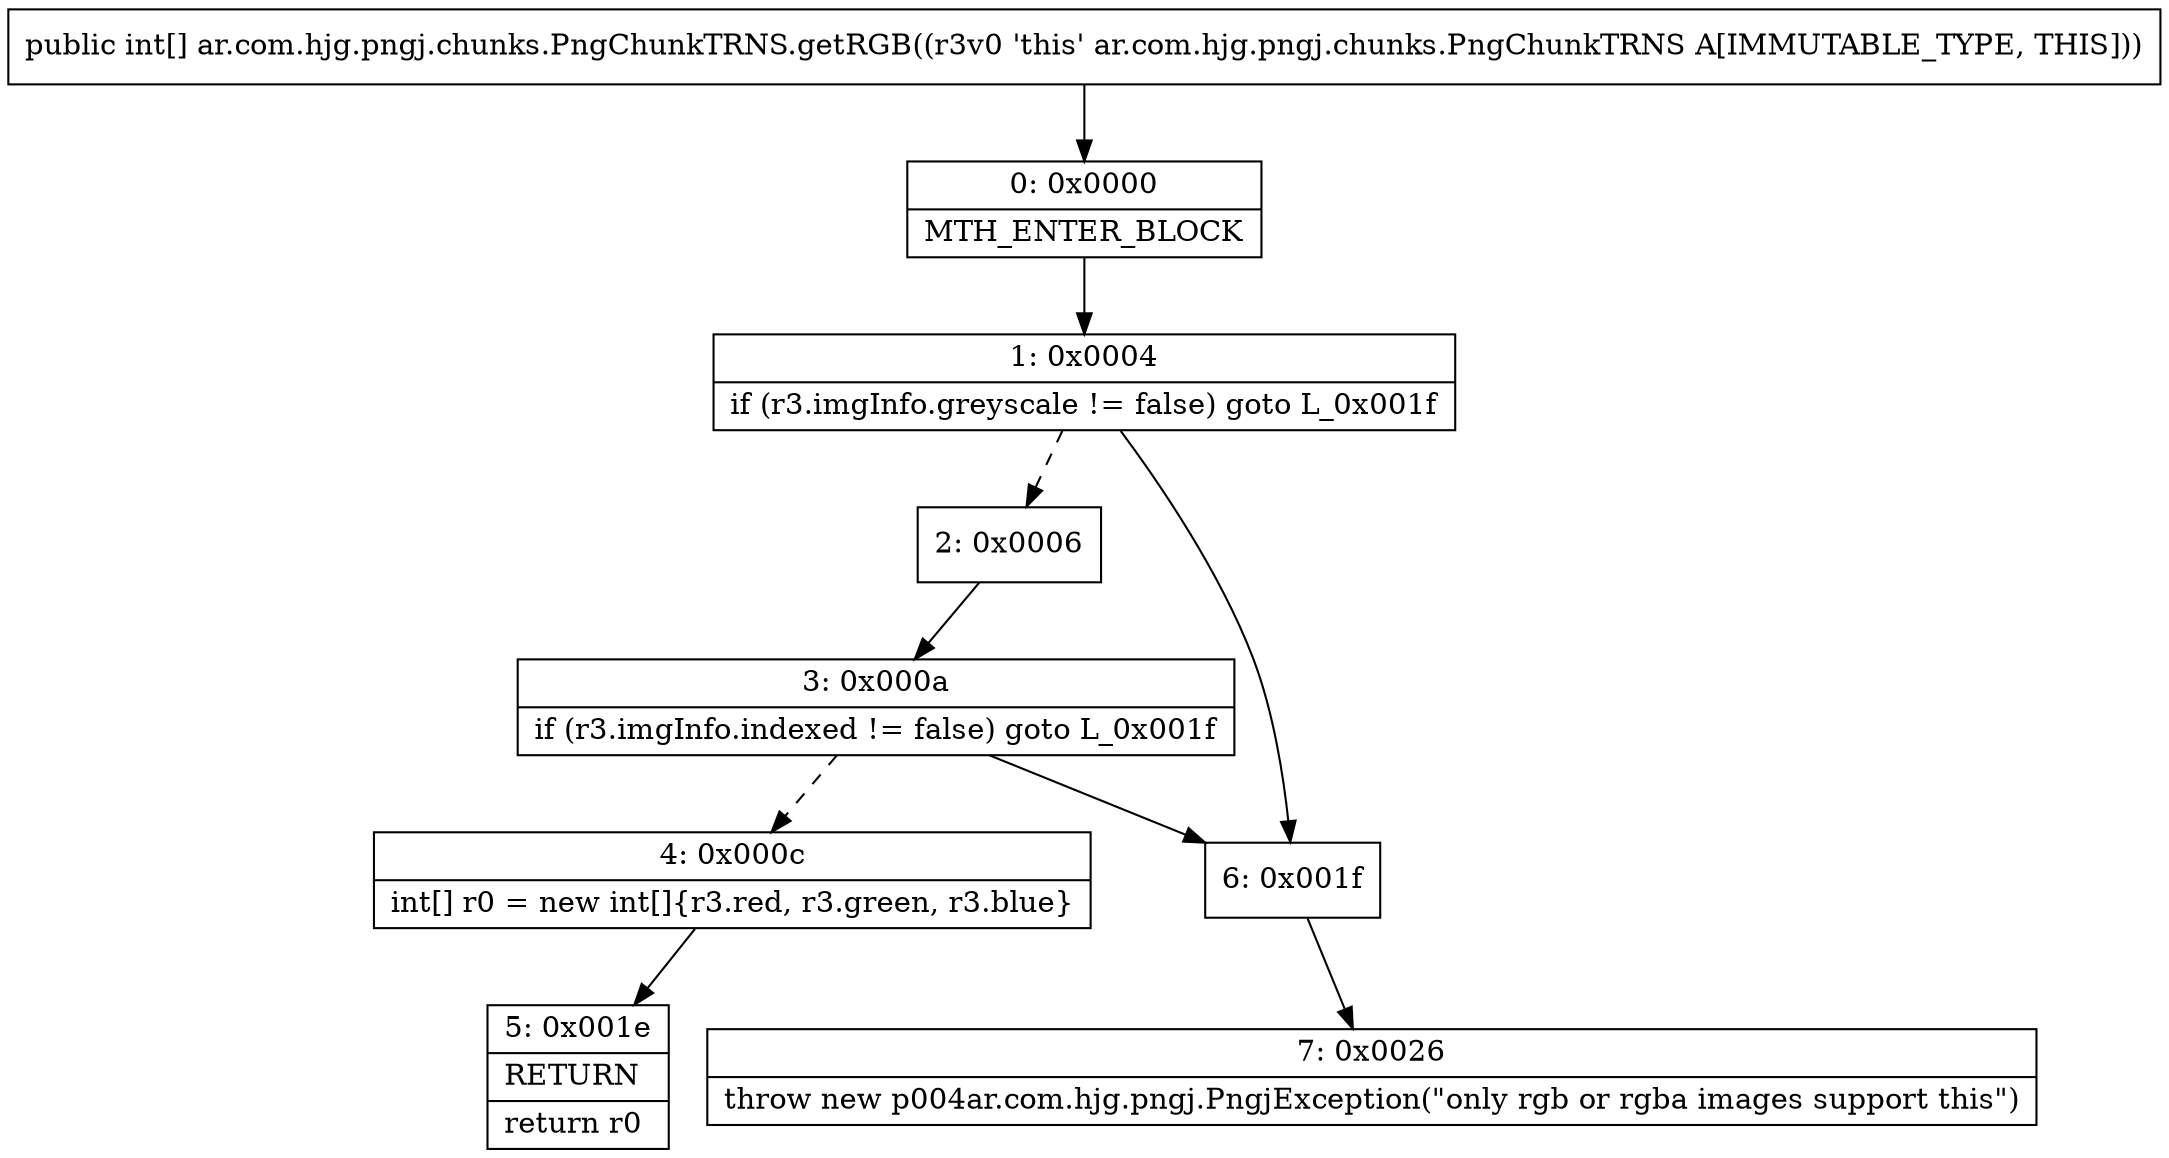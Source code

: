 digraph "CFG forar.com.hjg.pngj.chunks.PngChunkTRNS.getRGB()[I" {
Node_0 [shape=record,label="{0\:\ 0x0000|MTH_ENTER_BLOCK\l}"];
Node_1 [shape=record,label="{1\:\ 0x0004|if (r3.imgInfo.greyscale != false) goto L_0x001f\l}"];
Node_2 [shape=record,label="{2\:\ 0x0006}"];
Node_3 [shape=record,label="{3\:\ 0x000a|if (r3.imgInfo.indexed != false) goto L_0x001f\l}"];
Node_4 [shape=record,label="{4\:\ 0x000c|int[] r0 = new int[]\{r3.red, r3.green, r3.blue\}\l}"];
Node_5 [shape=record,label="{5\:\ 0x001e|RETURN\l|return r0\l}"];
Node_6 [shape=record,label="{6\:\ 0x001f}"];
Node_7 [shape=record,label="{7\:\ 0x0026|throw new p004ar.com.hjg.pngj.PngjException(\"only rgb or rgba images support this\")\l}"];
MethodNode[shape=record,label="{public int[] ar.com.hjg.pngj.chunks.PngChunkTRNS.getRGB((r3v0 'this' ar.com.hjg.pngj.chunks.PngChunkTRNS A[IMMUTABLE_TYPE, THIS])) }"];
MethodNode -> Node_0;
Node_0 -> Node_1;
Node_1 -> Node_2[style=dashed];
Node_1 -> Node_6;
Node_2 -> Node_3;
Node_3 -> Node_4[style=dashed];
Node_3 -> Node_6;
Node_4 -> Node_5;
Node_6 -> Node_7;
}

